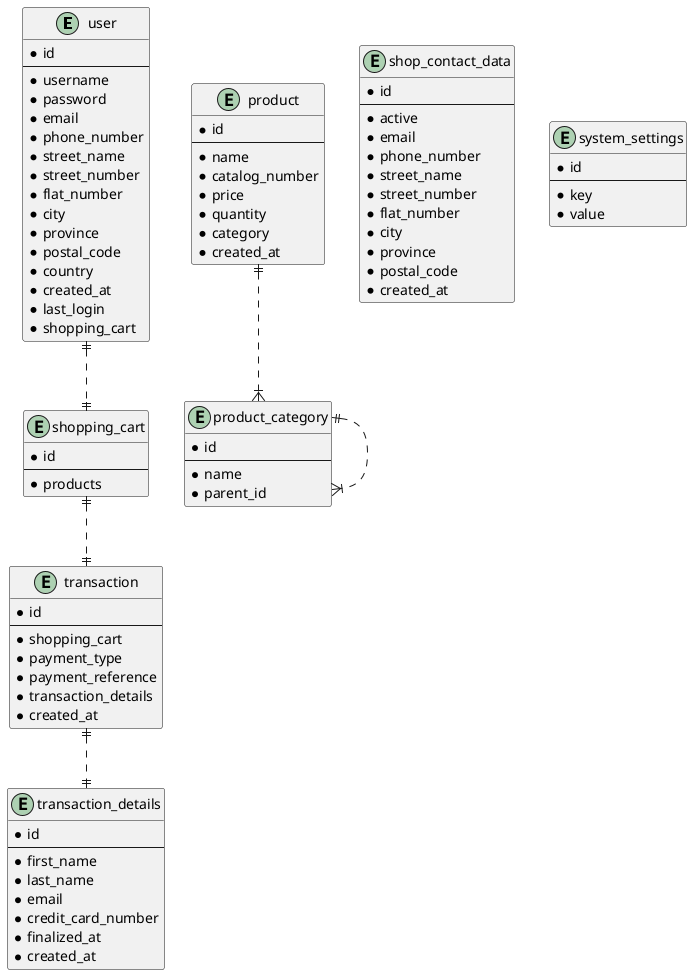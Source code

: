 @startuml

entity user {
  * id
  --
  * username
  * password
  * email
  * phone_number
  * street_name
  * street_number
  * flat_number
  * city
  * province
  * postal_code
  * country
  * created_at
  * last_login
  * shopping_cart
}

entity product {
  * id
  --
  * name
  * catalog_number
  * price
  * quantity
  * category
  * created_at
}

entity product_category{
  * id
  --
  * name
  * parent_id
}

entity shop_contact_data{
  *id
  --
  * active
  * email
  * phone_number
  * street_name
  * street_number
  * flat_number
  * city
  * province
  * postal_code
  * created_at
}

entity system_settings{
  * id
  --
  * key
  * value
}

entity shopping_cart {
  * id
  --
  * products
}

entity transaction{
  * id
  --
  * shopping_cart
  * payment_type
  * payment_reference
  * transaction_details
  * created_at
}

entity transaction_details {
  * id
  --
  * first_name
  * last_name
  * email
  * credit_card_number
  * finalized_at
  * created_at
}

user ||..|| shopping_cart
product ||..|{ product_category
product_category ||..|{ product_category
shopping_cart ||..|| transaction
transaction ||..|| transaction_details

@enduml